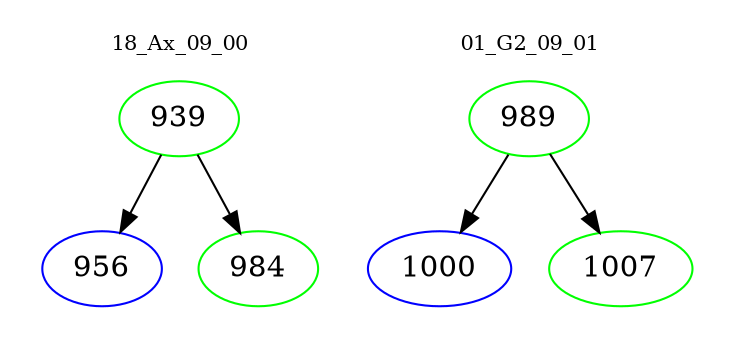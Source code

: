 digraph{
subgraph cluster_0 {
color = white
label = "18_Ax_09_00";
fontsize=10;
T0_939 [label="939", color="green"]
T0_939 -> T0_956 [color="black"]
T0_956 [label="956", color="blue"]
T0_939 -> T0_984 [color="black"]
T0_984 [label="984", color="green"]
}
subgraph cluster_1 {
color = white
label = "01_G2_09_01";
fontsize=10;
T1_989 [label="989", color="green"]
T1_989 -> T1_1000 [color="black"]
T1_1000 [label="1000", color="blue"]
T1_989 -> T1_1007 [color="black"]
T1_1007 [label="1007", color="green"]
}
}
